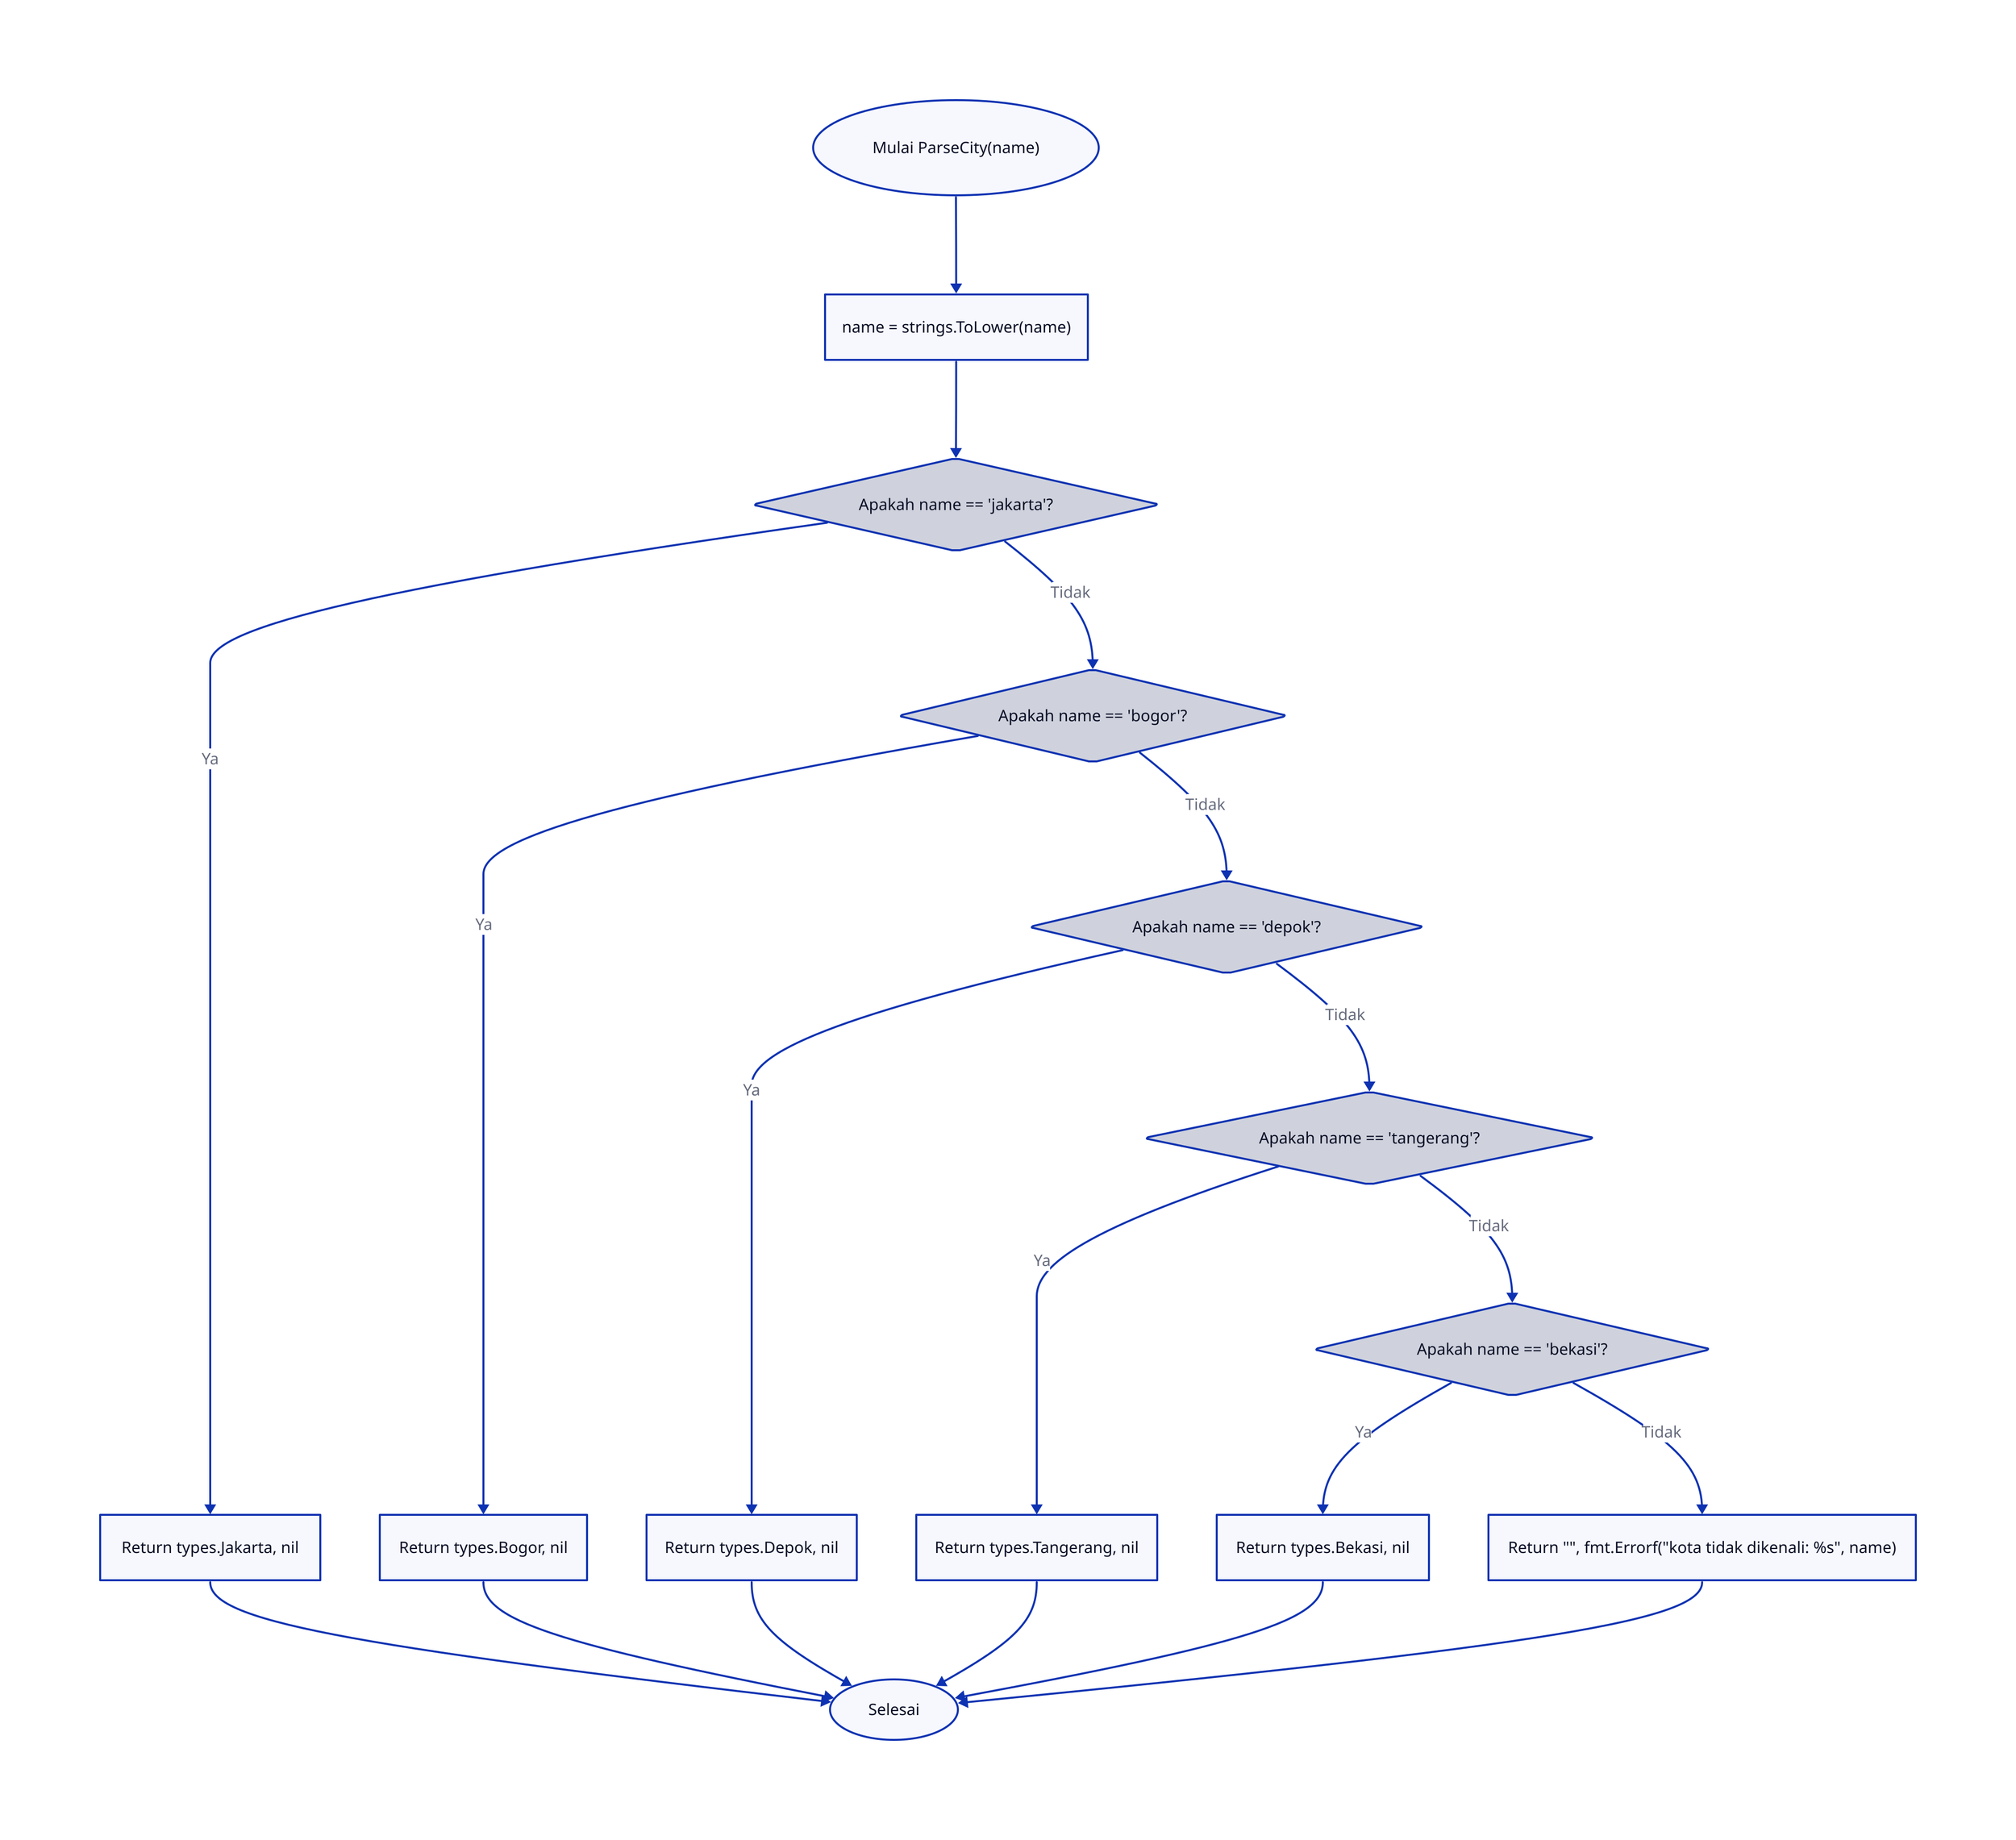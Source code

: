 direction: down

start: "Mulai ParseCity(name)" {
  shape: oval
}

toLower: "name = strings.ToLower(name)" {
  shape: rectangle
}

switchJakarta: "Apakah name == 'jakarta'?" {
  shape: diamond
}

returnJakarta: "Return types.Jakarta, nil" {
  shape: rectangle
}

switchBogor: "Apakah name == 'bogor'?" {
  shape: diamond
}

returnBogor: "Return types.Bogor, nil" {
  shape: rectangle
}

switchDepok: "Apakah name == 'depok'?" {
  shape: diamond
}

returnDepok: "Return types.Depok, nil" {
  shape: rectangle
}

switchTangerang: "Apakah name == 'tangerang'?" {
  shape: diamond
}

returnTangerang: "Return types.Tangerang, nil" {
  shape: rectangle
}

switchBekasi: "Apakah name == 'bekasi'?" {
  shape: diamond
}

returnBekasi: "Return types.Bekasi, nil" {
  shape: rectangle
}

returnError: "Return \"\", fmt.Errorf(\"kota tidak dikenali: %s\", name)" {
  shape: rectangle
}

end: "Selesai" {
  shape: oval
}

start -> toLower -> switchJakarta
switchJakarta -> returnJakarta: Ya
switchJakarta -> switchBogor: Tidak

switchBogor -> returnBogor: Ya
switchBogor -> switchDepok: Tidak

switchDepok -> returnDepok: Ya
switchDepok -> switchTangerang: Tidak

switchTangerang -> returnTangerang: Ya
switchTangerang -> switchBekasi: Tidak

switchBekasi -> returnBekasi: Ya
switchBekasi -> returnError: Tidak

returnJakarta -> end
returnBogor -> end
returnDepok -> end
returnTangerang -> end
returnBekasi -> end
returnError -> end
